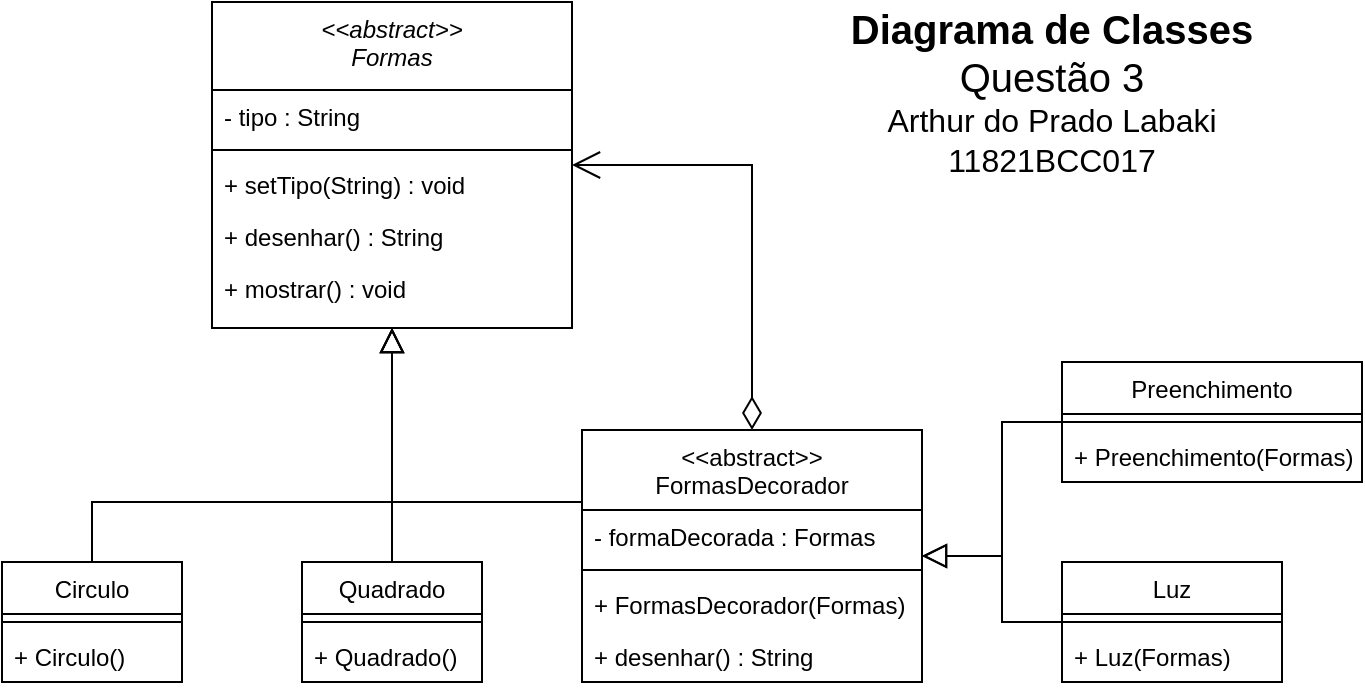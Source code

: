 <mxfile version="16.5.3" type="device"><diagram id="C5RBs43oDa-KdzZeNtuy" name="Page-1"><mxGraphModel dx="981" dy="486" grid="1" gridSize="10" guides="1" tooltips="1" connect="1" arrows="1" fold="1" page="1" pageScale="1" pageWidth="827" pageHeight="1169" math="0" shadow="0"><root><mxCell id="WIyWlLk6GJQsqaUBKTNV-0"/><mxCell id="WIyWlLk6GJQsqaUBKTNV-1" parent="WIyWlLk6GJQsqaUBKTNV-0"/><mxCell id="sVIBpBsJkG-8ttF3rVQQ-9" value="&lt;&lt;abstract&gt;&gt;&#10;Formas" style="swimlane;fontStyle=2;align=center;verticalAlign=top;childLayout=stackLayout;horizontal=1;startSize=44;horizontalStack=0;resizeParent=1;resizeLast=0;collapsible=1;marginBottom=0;rounded=0;shadow=0;strokeWidth=1;" parent="WIyWlLk6GJQsqaUBKTNV-1" vertex="1"><mxGeometry x="125" y="90" width="180" height="163" as="geometry"><mxRectangle x="125" y="90" width="160" height="26" as="alternateBounds"/></mxGeometry></mxCell><mxCell id="sVIBpBsJkG-8ttF3rVQQ-10" value="- tipo : String" style="text;align=left;verticalAlign=top;spacingLeft=4;spacingRight=4;overflow=hidden;rotatable=0;points=[[0,0.5],[1,0.5]];portConstraint=eastwest;" parent="sVIBpBsJkG-8ttF3rVQQ-9" vertex="1"><mxGeometry y="44" width="180" height="26" as="geometry"/></mxCell><mxCell id="sVIBpBsJkG-8ttF3rVQQ-11" value="" style="line;html=1;strokeWidth=1;align=left;verticalAlign=middle;spacingTop=-1;spacingLeft=3;spacingRight=3;rotatable=0;labelPosition=right;points=[];portConstraint=eastwest;" parent="sVIBpBsJkG-8ttF3rVQQ-9" vertex="1"><mxGeometry y="70" width="180" height="8" as="geometry"/></mxCell><mxCell id="sVIBpBsJkG-8ttF3rVQQ-12" value="+ setTipo(String) : void" style="text;align=left;verticalAlign=top;spacingLeft=4;spacingRight=4;overflow=hidden;rotatable=0;points=[[0,0.5],[1,0.5]];portConstraint=eastwest;" parent="sVIBpBsJkG-8ttF3rVQQ-9" vertex="1"><mxGeometry y="78" width="180" height="26" as="geometry"/></mxCell><mxCell id="sVIBpBsJkG-8ttF3rVQQ-13" value="+ desenhar() : String" style="text;align=left;verticalAlign=top;spacingLeft=4;spacingRight=4;overflow=hidden;rotatable=0;points=[[0,0.5],[1,0.5]];portConstraint=eastwest;" parent="sVIBpBsJkG-8ttF3rVQQ-9" vertex="1"><mxGeometry y="104" width="180" height="26" as="geometry"/></mxCell><mxCell id="sVIBpBsJkG-8ttF3rVQQ-16" value="+ mostrar() : void" style="text;align=left;verticalAlign=top;spacingLeft=4;spacingRight=4;overflow=hidden;rotatable=0;points=[[0,0.5],[1,0.5]];portConstraint=eastwest;" parent="sVIBpBsJkG-8ttF3rVQQ-9" vertex="1"><mxGeometry y="130" width="180" height="26" as="geometry"/></mxCell><mxCell id="sVIBpBsJkG-8ttF3rVQQ-17" value="Circulo" style="swimlane;fontStyle=0;align=center;verticalAlign=top;childLayout=stackLayout;horizontal=1;startSize=26;horizontalStack=0;resizeParent=1;resizeLast=0;collapsible=1;marginBottom=0;rounded=0;shadow=0;strokeWidth=1;" parent="WIyWlLk6GJQsqaUBKTNV-1" vertex="1"><mxGeometry x="20" y="370" width="90" height="60" as="geometry"><mxRectangle x="130" y="380" width="160" height="26" as="alternateBounds"/></mxGeometry></mxCell><mxCell id="sVIBpBsJkG-8ttF3rVQQ-18" value="" style="line;html=1;strokeWidth=1;align=left;verticalAlign=middle;spacingTop=-1;spacingLeft=3;spacingRight=3;rotatable=0;labelPosition=right;points=[];portConstraint=eastwest;" parent="sVIBpBsJkG-8ttF3rVQQ-17" vertex="1"><mxGeometry y="26" width="90" height="8" as="geometry"/></mxCell><mxCell id="sVIBpBsJkG-8ttF3rVQQ-19" value="+ Circulo()" style="text;align=left;verticalAlign=top;spacingLeft=4;spacingRight=4;overflow=hidden;rotatable=0;points=[[0,0.5],[1,0.5]];portConstraint=eastwest;" parent="sVIBpBsJkG-8ttF3rVQQ-17" vertex="1"><mxGeometry y="34" width="90" height="26" as="geometry"/></mxCell><mxCell id="sVIBpBsJkG-8ttF3rVQQ-21" value="" style="endArrow=block;endSize=10;endFill=0;shadow=0;strokeWidth=1;rounded=0;edgeStyle=elbowEdgeStyle;elbow=vertical;exitX=0.5;exitY=0;exitDx=0;exitDy=0;entryX=0.5;entryY=1;entryDx=0;entryDy=0;" parent="WIyWlLk6GJQsqaUBKTNV-1" source="sVIBpBsJkG-8ttF3rVQQ-17" target="sVIBpBsJkG-8ttF3rVQQ-9" edge="1"><mxGeometry width="160" relative="1" as="geometry"><mxPoint x="120" y="460" as="sourcePoint"/><mxPoint x="120" y="270" as="targetPoint"/><Array as="points"><mxPoint x="180" y="340"/></Array></mxGeometry></mxCell><mxCell id="sVIBpBsJkG-8ttF3rVQQ-27" value="&lt;&lt;abstract&gt;&gt;&#10;FormasDecorador" style="swimlane;fontStyle=0;align=center;verticalAlign=top;childLayout=stackLayout;horizontal=1;startSize=40;horizontalStack=0;resizeParent=1;resizeLast=0;collapsible=1;marginBottom=0;rounded=0;shadow=0;strokeWidth=1;" parent="WIyWlLk6GJQsqaUBKTNV-1" vertex="1"><mxGeometry x="310" y="304" width="170" height="126" as="geometry"><mxRectangle x="310" y="304" width="160" height="26" as="alternateBounds"/></mxGeometry></mxCell><mxCell id="sVIBpBsJkG-8ttF3rVQQ-43" value="- formaDecorada : Formas" style="text;align=left;verticalAlign=top;spacingLeft=4;spacingRight=4;overflow=hidden;rotatable=0;points=[[0,0.5],[1,0.5]];portConstraint=eastwest;rounded=0;shadow=0;html=0;" parent="sVIBpBsJkG-8ttF3rVQQ-27" vertex="1"><mxGeometry y="40" width="170" height="26" as="geometry"/></mxCell><mxCell id="sVIBpBsJkG-8ttF3rVQQ-30" value="" style="line;html=1;strokeWidth=1;align=left;verticalAlign=middle;spacingTop=-1;spacingLeft=3;spacingRight=3;rotatable=0;labelPosition=right;points=[];portConstraint=eastwest;" parent="sVIBpBsJkG-8ttF3rVQQ-27" vertex="1"><mxGeometry y="66" width="170" height="8" as="geometry"/></mxCell><mxCell id="sVIBpBsJkG-8ttF3rVQQ-31" value="+ FormasDecorador(Formas)" style="text;align=left;verticalAlign=top;spacingLeft=4;spacingRight=4;overflow=hidden;rotatable=0;points=[[0,0.5],[1,0.5]];portConstraint=eastwest;" parent="sVIBpBsJkG-8ttF3rVQQ-27" vertex="1"><mxGeometry y="74" width="170" height="26" as="geometry"/></mxCell><mxCell id="sVIBpBsJkG-8ttF3rVQQ-46" value="+ desenhar() : String" style="text;align=left;verticalAlign=top;spacingLeft=4;spacingRight=4;overflow=hidden;rotatable=0;points=[[0,0.5],[1,0.5]];portConstraint=eastwest;" parent="sVIBpBsJkG-8ttF3rVQQ-27" vertex="1"><mxGeometry y="100" width="170" height="26" as="geometry"/></mxCell><mxCell id="sVIBpBsJkG-8ttF3rVQQ-41" value="&lt;font&gt;&lt;b style=&quot;font-size: 20px&quot;&gt;Diagrama de Classes &lt;/b&gt;&lt;br&gt;&lt;span style=&quot;font-size: 20px&quot;&gt;Questão 3&lt;/span&gt;&lt;br&gt;&lt;/font&gt;&lt;font style=&quot;font-size: 16px&quot;&gt;Arthur do Prado Labaki&lt;br&gt;11821BCC017&lt;/font&gt;" style="text;html=1;strokeColor=none;fillColor=none;align=center;verticalAlign=middle;whiteSpace=wrap;rounded=0;" parent="WIyWlLk6GJQsqaUBKTNV-1" vertex="1"><mxGeometry x="430" y="90" width="230" height="90" as="geometry"/></mxCell><mxCell id="sVIBpBsJkG-8ttF3rVQQ-50" value="Quadrado" style="swimlane;fontStyle=0;align=center;verticalAlign=top;childLayout=stackLayout;horizontal=1;startSize=26;horizontalStack=0;resizeParent=1;resizeLast=0;collapsible=1;marginBottom=0;rounded=0;shadow=0;strokeWidth=1;" parent="WIyWlLk6GJQsqaUBKTNV-1" vertex="1"><mxGeometry x="170" y="370" width="90" height="60" as="geometry"><mxRectangle x="130" y="380" width="160" height="26" as="alternateBounds"/></mxGeometry></mxCell><mxCell id="sVIBpBsJkG-8ttF3rVQQ-51" value="" style="line;html=1;strokeWidth=1;align=left;verticalAlign=middle;spacingTop=-1;spacingLeft=3;spacingRight=3;rotatable=0;labelPosition=right;points=[];portConstraint=eastwest;" parent="sVIBpBsJkG-8ttF3rVQQ-50" vertex="1"><mxGeometry y="26" width="90" height="8" as="geometry"/></mxCell><mxCell id="sVIBpBsJkG-8ttF3rVQQ-52" value="+ Quadrado()" style="text;align=left;verticalAlign=top;spacingLeft=4;spacingRight=4;overflow=hidden;rotatable=0;points=[[0,0.5],[1,0.5]];portConstraint=eastwest;" parent="sVIBpBsJkG-8ttF3rVQQ-50" vertex="1"><mxGeometry y="34" width="90" height="26" as="geometry"/></mxCell><mxCell id="sVIBpBsJkG-8ttF3rVQQ-62" value="" style="endArrow=block;endSize=10;endFill=0;shadow=0;strokeWidth=1;rounded=0;edgeStyle=elbowEdgeStyle;elbow=vertical;exitX=0.5;exitY=0;exitDx=0;exitDy=0;entryX=0.5;entryY=1;entryDx=0;entryDy=0;" parent="WIyWlLk6GJQsqaUBKTNV-1" source="sVIBpBsJkG-8ttF3rVQQ-50" target="sVIBpBsJkG-8ttF3rVQQ-9" edge="1"><mxGeometry width="160" relative="1" as="geometry"><mxPoint x="130" y="380" as="sourcePoint"/><mxPoint x="180" y="130" as="targetPoint"/><Array as="points"><mxPoint x="260" y="340"/></Array></mxGeometry></mxCell><mxCell id="d6eo0AygW6HP7TfiP9yG-2" value="Preenchimento" style="swimlane;fontStyle=0;align=center;verticalAlign=top;childLayout=stackLayout;horizontal=1;startSize=26;horizontalStack=0;resizeParent=1;resizeLast=0;collapsible=1;marginBottom=0;rounded=0;shadow=0;strokeWidth=1;" vertex="1" parent="WIyWlLk6GJQsqaUBKTNV-1"><mxGeometry x="550" y="270" width="150" height="60" as="geometry"><mxRectangle x="550" y="260" width="160" height="26" as="alternateBounds"/></mxGeometry></mxCell><mxCell id="d6eo0AygW6HP7TfiP9yG-3" value="" style="line;html=1;strokeWidth=1;align=left;verticalAlign=middle;spacingTop=-1;spacingLeft=3;spacingRight=3;rotatable=0;labelPosition=right;points=[];portConstraint=eastwest;" vertex="1" parent="d6eo0AygW6HP7TfiP9yG-2"><mxGeometry y="26" width="150" height="8" as="geometry"/></mxCell><mxCell id="d6eo0AygW6HP7TfiP9yG-4" value="+ Preenchimento(Formas)" style="text;align=left;verticalAlign=top;spacingLeft=4;spacingRight=4;overflow=hidden;rotatable=0;points=[[0,0.5],[1,0.5]];portConstraint=eastwest;" vertex="1" parent="d6eo0AygW6HP7TfiP9yG-2"><mxGeometry y="34" width="150" height="26" as="geometry"/></mxCell><mxCell id="d6eo0AygW6HP7TfiP9yG-5" value="Luz" style="swimlane;fontStyle=0;align=center;verticalAlign=top;childLayout=stackLayout;horizontal=1;startSize=26;horizontalStack=0;resizeParent=1;resizeLast=0;collapsible=1;marginBottom=0;rounded=0;shadow=0;strokeWidth=1;" vertex="1" parent="WIyWlLk6GJQsqaUBKTNV-1"><mxGeometry x="550" y="370" width="110" height="60" as="geometry"><mxRectangle x="570" y="400" width="160" height="26" as="alternateBounds"/></mxGeometry></mxCell><mxCell id="d6eo0AygW6HP7TfiP9yG-6" value="" style="line;html=1;strokeWidth=1;align=left;verticalAlign=middle;spacingTop=-1;spacingLeft=3;spacingRight=3;rotatable=0;labelPosition=right;points=[];portConstraint=eastwest;" vertex="1" parent="d6eo0AygW6HP7TfiP9yG-5"><mxGeometry y="26" width="110" height="8" as="geometry"/></mxCell><mxCell id="d6eo0AygW6HP7TfiP9yG-7" value="+ Luz(Formas)" style="text;align=left;verticalAlign=top;spacingLeft=4;spacingRight=4;overflow=hidden;rotatable=0;points=[[0,0.5],[1,0.5]];portConstraint=eastwest;" vertex="1" parent="d6eo0AygW6HP7TfiP9yG-5"><mxGeometry y="34" width="110" height="26" as="geometry"/></mxCell><mxCell id="d6eo0AygW6HP7TfiP9yG-8" value="" style="endArrow=block;endSize=10;endFill=0;shadow=0;strokeWidth=1;rounded=0;edgeStyle=elbowEdgeStyle;elbow=vertical;exitX=0;exitY=0.25;exitDx=0;exitDy=0;entryX=0.5;entryY=1;entryDx=0;entryDy=0;" edge="1" parent="WIyWlLk6GJQsqaUBKTNV-1" source="sVIBpBsJkG-8ttF3rVQQ-27" target="sVIBpBsJkG-8ttF3rVQQ-9"><mxGeometry width="160" relative="1" as="geometry"><mxPoint x="225" y="380" as="sourcePoint"/><mxPoint x="210" y="120" as="targetPoint"/><Array as="points"><mxPoint x="240" y="340"/></Array></mxGeometry></mxCell><mxCell id="d6eo0AygW6HP7TfiP9yG-9" value="" style="endArrow=block;endSize=10;endFill=0;shadow=0;strokeWidth=1;rounded=0;edgeStyle=orthogonalEdgeStyle;elbow=vertical;entryX=1;entryY=0.5;entryDx=0;entryDy=0;exitX=0;exitY=0.5;exitDx=0;exitDy=0;" edge="1" parent="WIyWlLk6GJQsqaUBKTNV-1" source="d6eo0AygW6HP7TfiP9yG-2" target="sVIBpBsJkG-8ttF3rVQQ-27"><mxGeometry width="160" relative="1" as="geometry"><mxPoint x="530" y="280" as="sourcePoint"/><mxPoint x="470" y="110" as="targetPoint"/><Array as="points"><mxPoint x="520" y="367"/></Array></mxGeometry></mxCell><mxCell id="d6eo0AygW6HP7TfiP9yG-10" value="" style="endArrow=block;endSize=10;endFill=0;shadow=0;strokeWidth=1;rounded=0;edgeStyle=orthogonalEdgeStyle;elbow=vertical;entryX=1;entryY=0.5;entryDx=0;entryDy=0;exitX=0;exitY=0.5;exitDx=0;exitDy=0;" edge="1" parent="WIyWlLk6GJQsqaUBKTNV-1" source="d6eo0AygW6HP7TfiP9yG-5" target="sVIBpBsJkG-8ttF3rVQQ-27"><mxGeometry width="160" relative="1" as="geometry"><mxPoint x="540" y="390" as="sourcePoint"/><mxPoint x="480" y="327" as="targetPoint"/><Array as="points"><mxPoint x="520" y="367"/></Array></mxGeometry></mxCell><mxCell id="d6eo0AygW6HP7TfiP9yG-14" value="" style="endArrow=open;html=1;endSize=12;startArrow=diamondThin;startSize=14;startFill=0;edgeStyle=orthogonalEdgeStyle;align=left;verticalAlign=bottom;rounded=0;entryX=1;entryY=0.5;entryDx=0;entryDy=0;exitX=0.5;exitY=0;exitDx=0;exitDy=0;" edge="1" parent="WIyWlLk6GJQsqaUBKTNV-1" source="sVIBpBsJkG-8ttF3rVQQ-27" target="sVIBpBsJkG-8ttF3rVQQ-9"><mxGeometry x="-1" y="3" relative="1" as="geometry"><mxPoint x="400" y="210" as="sourcePoint"/><mxPoint x="350" y="170" as="targetPoint"/></mxGeometry></mxCell></root></mxGraphModel></diagram></mxfile>